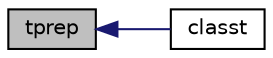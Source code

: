 digraph "tprep"
{
 // INTERACTIVE_SVG=YES
  edge [fontname="Helvetica",fontsize="10",labelfontname="Helvetica",labelfontsize="10"];
  node [fontname="Helvetica",fontsize="10",shape=record];
  rankdir="LR";
  Node1 [label="tprep",height=0.2,width=0.4,color="black", fillcolor="grey75", style="filled", fontcolor="black"];
  Node1 -> Node2 [dir="back",color="midnightblue",fontsize="10",style="solid",fontname="Helvetica"];
  Node2 [label="classt",height=0.2,width=0.4,color="black", fillcolor="white", style="filled",URL="$CLASST_8f.html#afc821376816034a0c657e69bb4b06a24"];
}
